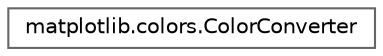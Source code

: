 digraph "Graphical Class Hierarchy"
{
 // LATEX_PDF_SIZE
  bgcolor="transparent";
  edge [fontname=Helvetica,fontsize=10,labelfontname=Helvetica,labelfontsize=10];
  node [fontname=Helvetica,fontsize=10,shape=box,height=0.2,width=0.4];
  rankdir="LR";
  Node0 [id="Node000000",label="matplotlib.colors.ColorConverter",height=0.2,width=0.4,color="grey40", fillcolor="white", style="filled",URL="$da/d2d/classmatplotlib_1_1colors_1_1ColorConverter.html",tooltip=" "];
}
